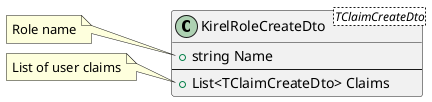﻿@startuml

class KirelRoleCreateDto<TClaimCreateDto>{
    +string Name
    --
    +List<TClaimCreateDto> Claims
}

note left of KirelRoleCreateDto::Name
  Role name
end note

note left of KirelRoleCreateDto::Claims
  List of user claims
end note

@enduml